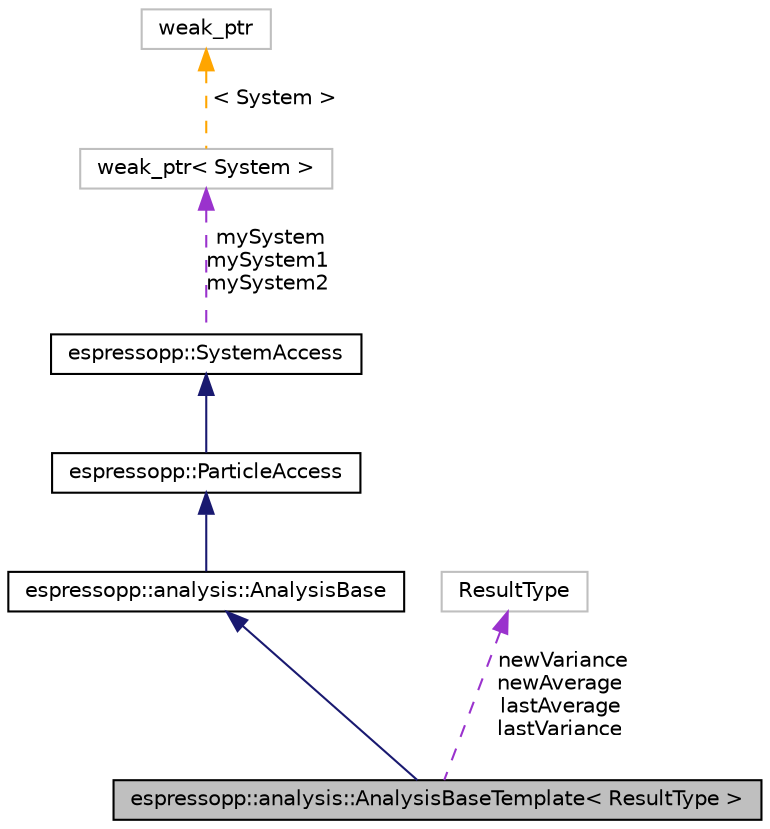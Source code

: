 digraph G
{
  edge [fontname="Helvetica",fontsize="10",labelfontname="Helvetica",labelfontsize="10"];
  node [fontname="Helvetica",fontsize="10",shape=record];
  Node1 [label="espressopp::analysis::AnalysisBaseTemplate\< ResultType \>",height=0.2,width=0.4,color="black", fillcolor="grey75", style="filled" fontcolor="black"];
  Node2 -> Node1 [dir="back",color="midnightblue",fontsize="10",style="solid",fontname="Helvetica"];
  Node2 [label="espressopp::analysis::AnalysisBase",height=0.2,width=0.4,color="black", fillcolor="white", style="filled",URL="$classespressopp_1_1analysis_1_1AnalysisBase.html",tooltip="All quantities to be measured derive from this abstract base class and the corresponding template..."];
  Node3 -> Node2 [dir="back",color="midnightblue",fontsize="10",style="solid",fontname="Helvetica"];
  Node3 [label="espressopp::ParticleAccess",height=0.2,width=0.4,color="black", fillcolor="white", style="filled",URL="$classespressopp_1_1ParticleAccess.html"];
  Node4 -> Node3 [dir="back",color="midnightblue",fontsize="10",style="solid",fontname="Helvetica"];
  Node4 [label="espressopp::SystemAccess",height=0.2,width=0.4,color="black", fillcolor="white", style="filled",URL="$classespressopp_1_1SystemAccess.html",tooltip="Common base class for all classes that need access to the system."];
  Node5 -> Node4 [dir="back",color="darkorchid3",fontsize="10",style="dashed",label=" mySystem\nmySystem1\nmySystem2" ,fontname="Helvetica"];
  Node5 [label="weak_ptr\< System \>",height=0.2,width=0.4,color="grey75", fillcolor="white", style="filled"];
  Node6 -> Node5 [dir="back",color="orange",fontsize="10",style="dashed",label=" \< System \>" ,fontname="Helvetica"];
  Node6 [label="weak_ptr",height=0.2,width=0.4,color="grey75", fillcolor="white", style="filled"];
  Node7 -> Node1 [dir="back",color="darkorchid3",fontsize="10",style="dashed",label=" newVariance\nnewAverage\nlastAverage\nlastVariance" ,fontname="Helvetica"];
  Node7 [label="ResultType",height=0.2,width=0.4,color="grey75", fillcolor="white", style="filled"];
}
